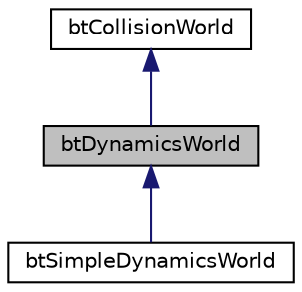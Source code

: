 digraph "btDynamicsWorld"
{
  edge [fontname="Helvetica",fontsize="10",labelfontname="Helvetica",labelfontsize="10"];
  node [fontname="Helvetica",fontsize="10",shape=record];
  Node1 [label="btDynamicsWorld",height=0.2,width=0.4,color="black", fillcolor="grey75", style="filled", fontcolor="black"];
  Node2 -> Node1 [dir="back",color="midnightblue",fontsize="10",style="solid",fontname="Helvetica"];
  Node2 [label="btCollisionWorld",height=0.2,width=0.4,color="black", fillcolor="white", style="filled",URL="$classbt_collision_world.html",tooltip="CollisionWorld is interface and container for the collision detection. "];
  Node1 -> Node3 [dir="back",color="midnightblue",fontsize="10",style="solid",fontname="Helvetica"];
  Node3 [label="btSimpleDynamicsWorld",height=0.2,width=0.4,color="black", fillcolor="white", style="filled",URL="$classbt_simple_dynamics_world.html"];
}
